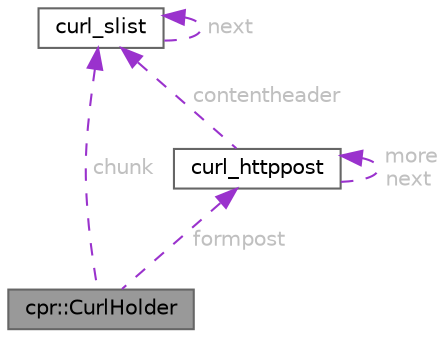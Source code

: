 digraph "cpr::CurlHolder"
{
 // INTERACTIVE_SVG=YES
 // LATEX_PDF_SIZE
  bgcolor="transparent";
  edge [fontname=Helvetica,fontsize=10,labelfontname=Helvetica,labelfontsize=10];
  node [fontname=Helvetica,fontsize=10,shape=box,height=0.2,width=0.4];
  Node1 [id="Node000001",label="cpr::CurlHolder",height=0.2,width=0.4,color="gray40", fillcolor="grey60", style="filled", fontcolor="black",tooltip=" "];
  Node2 -> Node1 [id="edge1_Node000001_Node000002",dir="back",color="darkorchid3",style="dashed",tooltip=" ",label=" chunk",fontcolor="grey" ];
  Node2 [id="Node000002",label="curl_slist",height=0.2,width=0.4,color="gray40", fillcolor="white", style="filled",URL="$a00949.html",tooltip=" "];
  Node2 -> Node2 [id="edge2_Node000002_Node000002",dir="back",color="darkorchid3",style="dashed",tooltip=" ",label=" next",fontcolor="grey" ];
  Node3 -> Node1 [id="edge3_Node000001_Node000003",dir="back",color="darkorchid3",style="dashed",tooltip=" ",label=" formpost",fontcolor="grey" ];
  Node3 [id="Node000003",label="curl_httppost",height=0.2,width=0.4,color="gray40", fillcolor="white", style="filled",URL="$a00917.html",tooltip=" "];
  Node3 -> Node3 [id="edge4_Node000003_Node000003",dir="back",color="darkorchid3",style="dashed",tooltip=" ",label=" more\nnext",fontcolor="grey" ];
  Node2 -> Node3 [id="edge5_Node000003_Node000002",dir="back",color="darkorchid3",style="dashed",tooltip=" ",label=" contentheader",fontcolor="grey" ];
}

